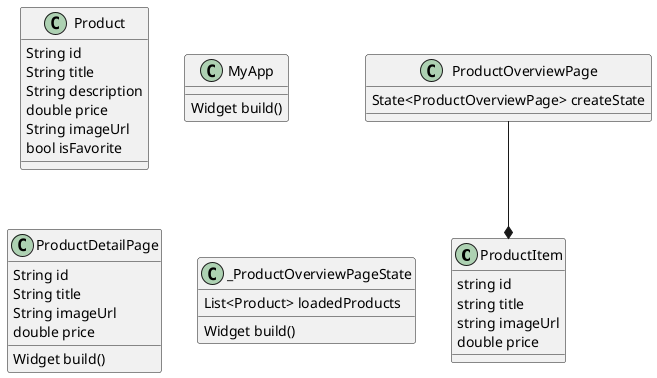 @startuml

class ProductItem {
string id
string title
string imageUrl
double price
}

class Product {
String id
String title
String description
double price
String imageUrl
bool isFavorite
}

class MyApp {
Widget build()
}

class ProductDetailPage {
String id
String title
String imageUrl
double price
Widget build()
}

class ProductOverviewPage {
State<ProductOverviewPage> createState
}

class _ProductOverviewPageState {
List<Product> loadedProducts
Widget build()
}

ProductOverviewPage --* ProductItem

@enduml
